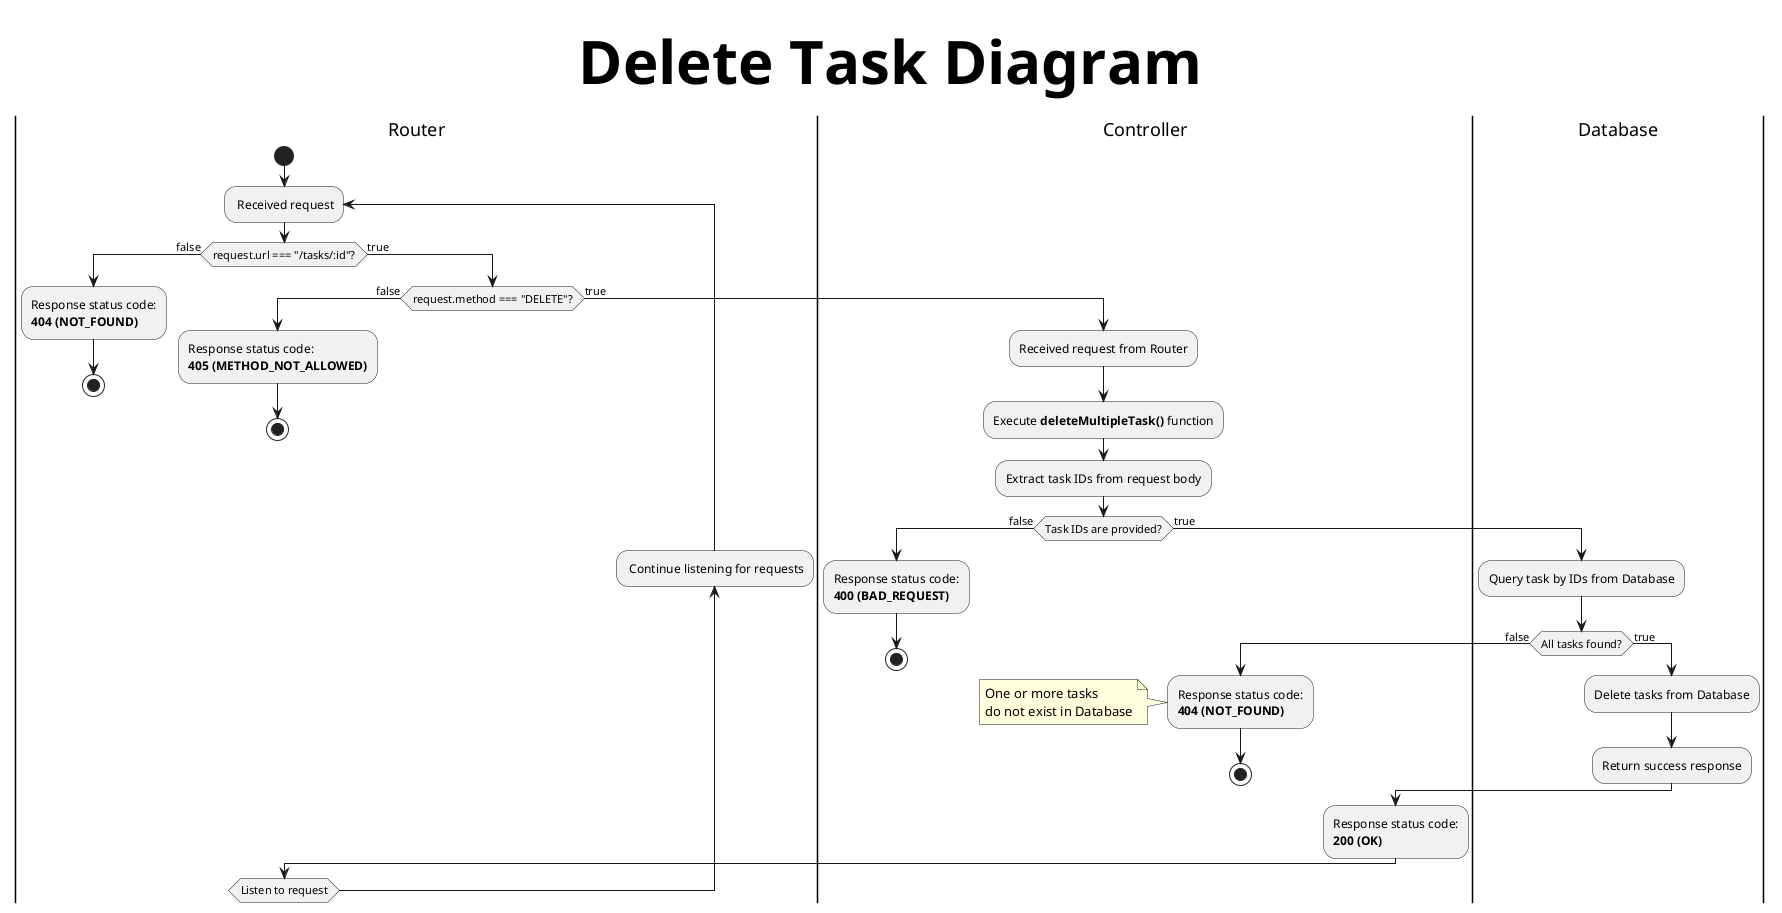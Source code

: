 @startuml
title Delete Task Diagram
skinparam titleFontSize 60
|Router|
start
repeat: Received request

if (request.url === "/tasks/:id"?) then (false)
    :Response status code:
    **404 (NOT_FOUND)**;
    stop

else (true)
    if (request.method === "DELETE"?) then (false)
        :Response status code:
        **405 (METHOD_NOT_ALLOWED)**;
        stop

    else (true)
        |Controller|
        :Received request from Router;
        :Execute **deleteMultipleTask()** function;
        :Extract task IDs from request body;

        if (Task IDs are provided?) then (false)
            :Response status code:
            **400 (BAD_REQUEST)**;
            'Validation failed
            stop

        else (true)
            |Database|
            :Query task by IDs from Database;

            if (All tasks found?) then (false)
                |Controller|
                :Response status code:
                **404 (NOT_FOUND)**;
                note left: One or more tasks\ndo not exist in Database
                stop

            else (true)
                |Database|
                :Delete tasks from Database;
                :Return success response;

                |Controller|
                :Response status code:
                **200 (OK)**;
                
            endif
        endif
    endif
endif

|Router|
backward: Continue listening for requests;
repeat while (Listen to request)
@enduml